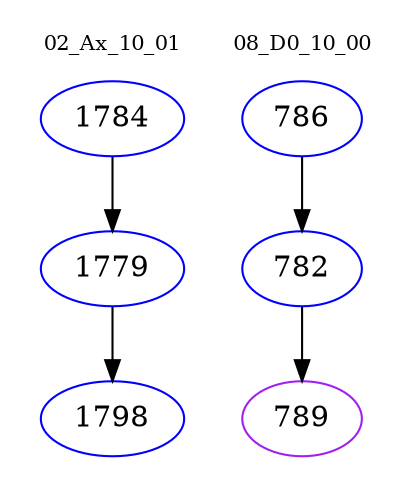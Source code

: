 digraph{
subgraph cluster_0 {
color = white
label = "02_Ax_10_01";
fontsize=10;
T0_1784 [label="1784", color="blue"]
T0_1784 -> T0_1779 [color="black"]
T0_1779 [label="1779", color="blue"]
T0_1779 -> T0_1798 [color="black"]
T0_1798 [label="1798", color="blue"]
}
subgraph cluster_1 {
color = white
label = "08_D0_10_00";
fontsize=10;
T1_786 [label="786", color="blue"]
T1_786 -> T1_782 [color="black"]
T1_782 [label="782", color="blue"]
T1_782 -> T1_789 [color="black"]
T1_789 [label="789", color="purple"]
}
}
